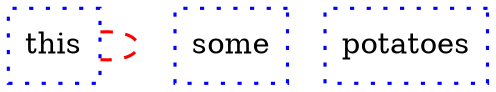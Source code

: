 graph "4afdc0d4-0592-488c-a8b8-862d4990a76a" {
	this [
		"shape"="rectangle"
		"label"="this"
		"color"="blue"
		"fillcolor"="blue"
		"fontcolor"="#000000"
		"style"="dotted"
		"width"=0.50
		"height"=0.50
		"penwidth"=1.50
	]
	some [
		"shape"="rectangle"
		"label"="some"
		"color"="blue"
		"fillcolor"="blue"
		"fontcolor"="#000000"
		"style"="dotted"
		"width"=0.50
		"height"=0.50
		"penwidth"=1.50
	]
	potatoes [
		"shape"="rectangle"
		"label"="potatoes"
		"color"="blue"
		"fillcolor"="blue"
		"fontcolor"="#000000"
		"style"="dotted"
		"width"=0.50
		"height"=0.50
		"penwidth"=1.50
	]
	this -- this [
		"arrowhead"="crow"
		"arrowtail"="normal"
		"color"="red"
		"fontcolor"="#000000"
		"label"=""
		"style"="dashed"
		"penwidth"=1.50
	]
}
